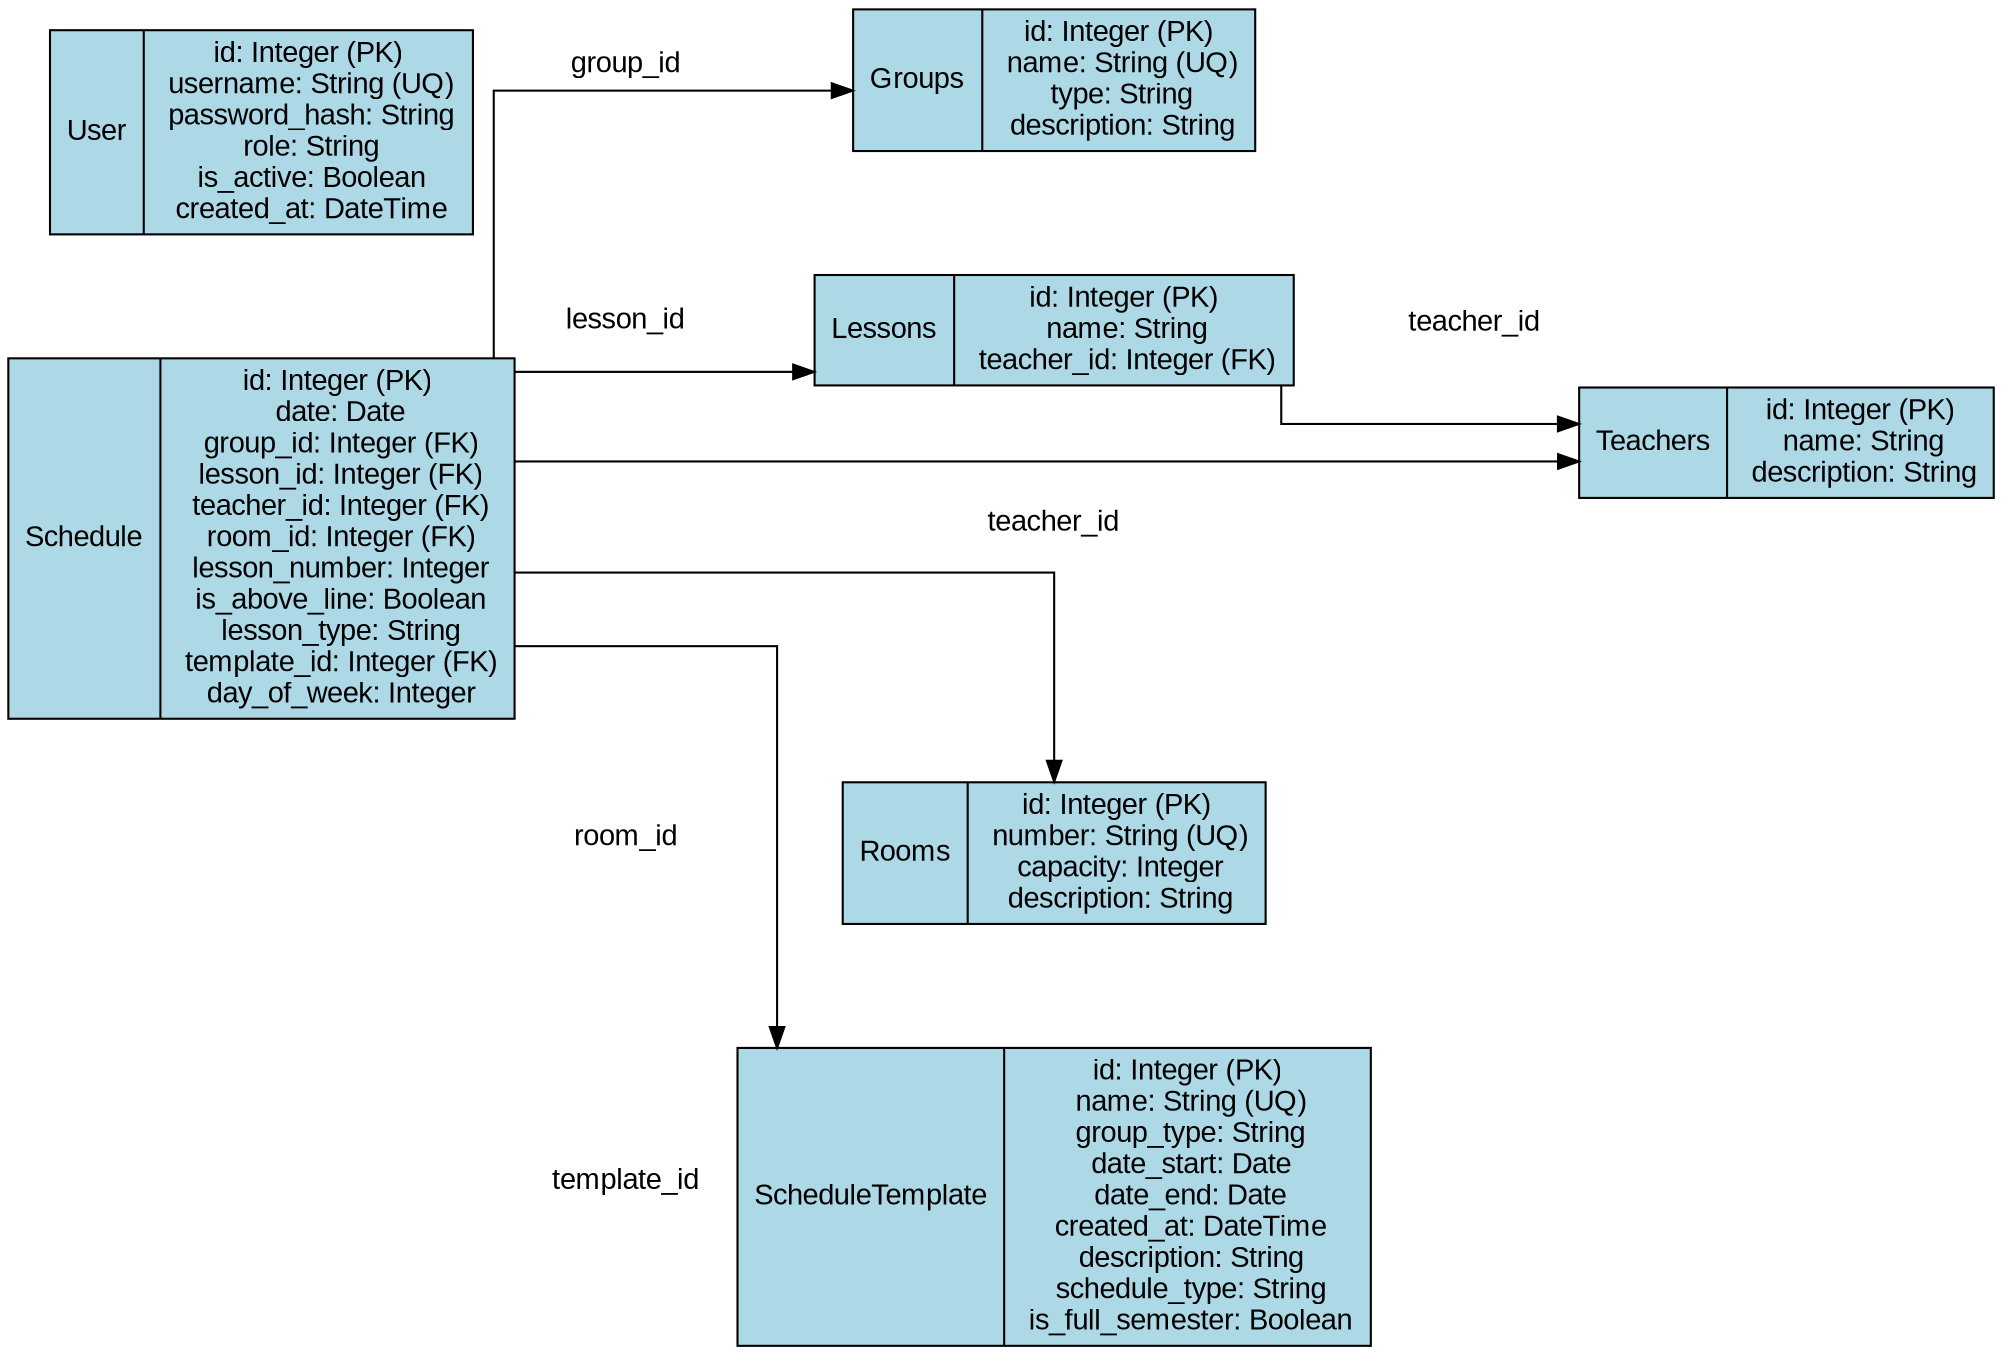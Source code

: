 digraph DatabaseSchema {
    // Настройка внешнего вида
    graph [rankdir=LR, splines=ortho, nodesep=0.8];
    node [shape=record, style=filled, fillcolor=lightblue, fontname="Arial"];
    edge [fontname="Arial"];

    // Определение узлов с полями
    Schedule [label="{Schedule|id: Integer (PK)\n date: Date\n group_id: Integer (FK)\n lesson_id: Integer (FK)\n teacher_id: Integer (FK)\n room_id: Integer (FK)\n lesson_number: Integer\n is_above_line: Boolean\n lesson_type: String\n template_id: Integer (FK)\n day_of_week: Integer}"];

    Groups [label="{Groups|id: Integer (PK)\n name: String (UQ)\n type: String\n description: String}"];

    Lessons [label="{Lessons|id: Integer (PK)\n name: String\n teacher_id: Integer (FK)}"];

    Teachers [label="{Teachers|id: Integer (PK)\n name: String\n description: String}"];

    Rooms [label="{Rooms|id: Integer (PK)\n number: String (UQ)\n capacity: Integer\n description: String}"];

    ScheduleTemplate [label="{ScheduleTemplate|id: Integer (PK)\n name: String (UQ)\n group_type: String\n date_start: Date\n date_end: Date\n created_at: DateTime\n description: String\n schedule_type: String\n is_full_semester: Boolean}"];

    User [label="{User|id: Integer (PK)\n username: String (UQ)\n password_hash: String\n role: String\n is_active: Boolean\n created_at: DateTime}"];

    // Определение связей
    Schedule -> Groups [label="group_id"];
    Schedule -> Lessons [label="lesson_id"];
    Schedule -> Teachers [label="teacher_id"];
    Schedule -> Rooms [label="room_id"];
    Schedule -> ScheduleTemplate [label="template_id"];
    Lessons -> Teachers [label="teacher_id"];

    // Добавление подсказок
    edge [color=blue];
    node [shape=record, style=filled, fillcolor=lightblue];
} 
